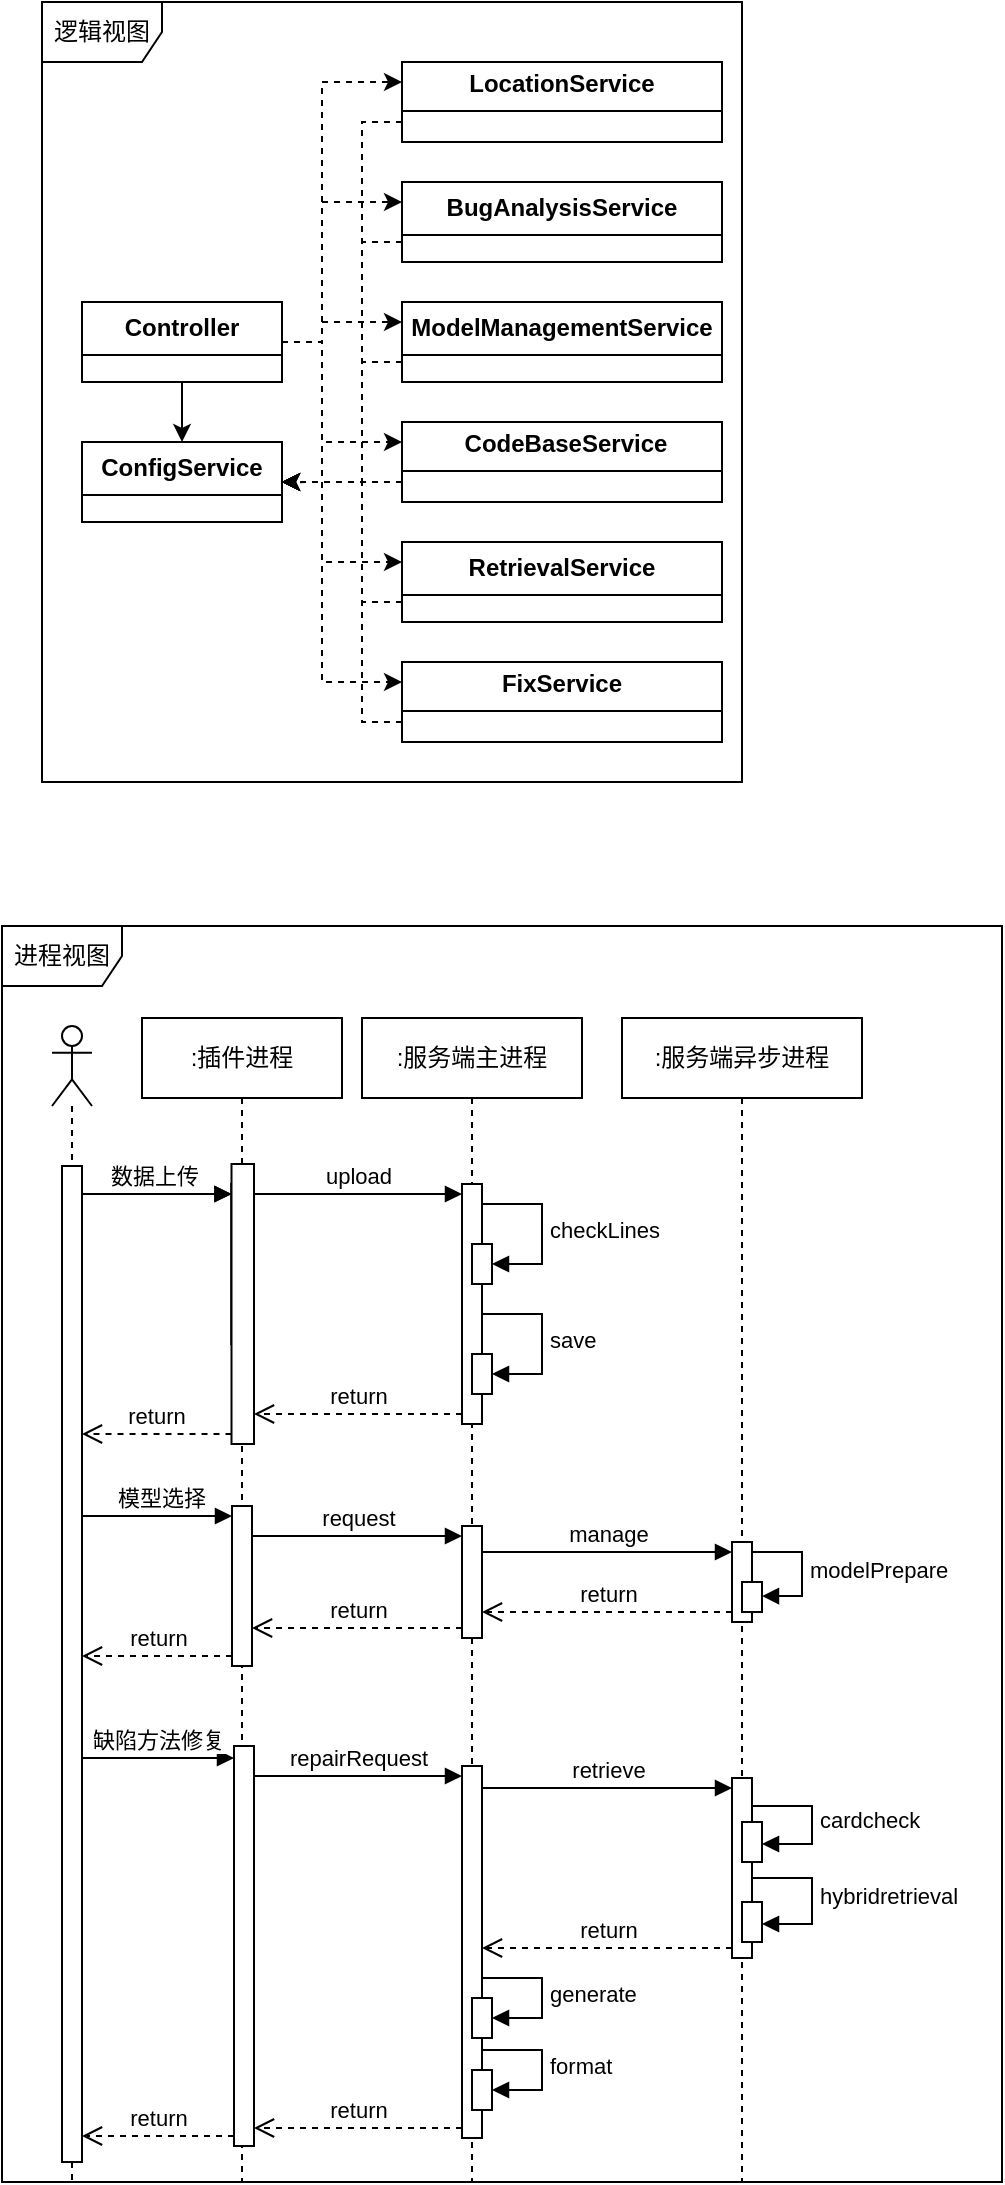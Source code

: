 <mxfile version="26.2.12">
  <diagram name="第 1 页" id="tObvsYaJb5dgwV8iRARX">
    <mxGraphModel dx="1345" dy="836" grid="1" gridSize="10" guides="1" tooltips="1" connect="1" arrows="1" fold="1" page="1" pageScale="1" pageWidth="827" pageHeight="1169" math="0" shadow="0">
      <root>
        <mxCell id="0" />
        <mxCell id="1" parent="0" />
        <mxCell id="Qe0xiFX_vQxHnRVBYj-K-83" value=":服务端异步进程" style="shape=umlLifeline;perimeter=lifelinePerimeter;whiteSpace=wrap;html=1;container=1;dropTarget=0;collapsible=0;recursiveResize=0;outlineConnect=0;portConstraint=eastwest;newEdgeStyle={&quot;curved&quot;:0,&quot;rounded&quot;:0};" vertex="1" parent="1">
          <mxGeometry x="370" y="558" width="120" height="582" as="geometry" />
        </mxCell>
        <mxCell id="Qe0xiFX_vQxHnRVBYj-K-109" value="modelPrepare" style="html=1;align=left;spacingLeft=2;endArrow=block;rounded=0;edgeStyle=orthogonalEdgeStyle;curved=0;rounded=0;" edge="1" parent="Qe0xiFX_vQxHnRVBYj-K-83">
          <mxGeometry relative="1" as="geometry">
            <mxPoint x="65" y="267" as="sourcePoint" />
            <Array as="points">
              <mxPoint x="90" y="267" />
              <mxPoint x="90" y="289" />
            </Array>
            <mxPoint x="70" y="289.016" as="targetPoint" />
          </mxGeometry>
        </mxCell>
        <mxCell id="Qe0xiFX_vQxHnRVBYj-K-122" value="" style="html=1;points=[[0,0,0,0,5],[0,1,0,0,-5],[1,0,0,0,5],[1,1,0,0,-5]];perimeter=orthogonalPerimeter;outlineConnect=0;targetShapes=umlLifeline;portConstraint=eastwest;newEdgeStyle={&quot;curved&quot;:0,&quot;rounded&quot;:0};" vertex="1" parent="Qe0xiFX_vQxHnRVBYj-K-83">
          <mxGeometry x="55" y="380" width="10" height="90" as="geometry" />
        </mxCell>
        <mxCell id="Qe0xiFX_vQxHnRVBYj-K-82" value=":服务端主进程" style="shape=umlLifeline;perimeter=lifelinePerimeter;whiteSpace=wrap;html=1;container=1;dropTarget=0;collapsible=0;recursiveResize=0;outlineConnect=0;portConstraint=eastwest;newEdgeStyle={&quot;curved&quot;:0,&quot;rounded&quot;:0};" vertex="1" parent="1">
          <mxGeometry x="240" y="558" width="110" height="582" as="geometry" />
        </mxCell>
        <mxCell id="Qe0xiFX_vQxHnRVBYj-K-101" value="" style="html=1;points=[[0,0,0,0,5],[0,1,0,0,-5],[1,0,0,0,5],[1,1,0,0,-5]];perimeter=orthogonalPerimeter;outlineConnect=0;targetShapes=umlLifeline;portConstraint=eastwest;newEdgeStyle={&quot;curved&quot;:0,&quot;rounded&quot;:0};" vertex="1" parent="Qe0xiFX_vQxHnRVBYj-K-82">
          <mxGeometry x="50" y="254" width="10" height="56" as="geometry" />
        </mxCell>
        <mxCell id="Qe0xiFX_vQxHnRVBYj-K-119" value="" style="html=1;points=[[0,0,0,0,5],[0,1,0,0,-5],[1,0,0,0,5],[1,1,0,0,-5]];perimeter=orthogonalPerimeter;outlineConnect=0;targetShapes=umlLifeline;portConstraint=eastwest;newEdgeStyle={&quot;curved&quot;:0,&quot;rounded&quot;:0};" vertex="1" parent="Qe0xiFX_vQxHnRVBYj-K-82">
          <mxGeometry x="50" y="374" width="10" height="186" as="geometry" />
        </mxCell>
        <mxCell id="Qe0xiFX_vQxHnRVBYj-K-87" value="" style="group" vertex="1" connectable="0" parent="1">
          <mxGeometry x="230" y="641" width="90" height="120" as="geometry" />
        </mxCell>
        <mxCell id="Qe0xiFX_vQxHnRVBYj-K-84" value="" style="html=1;points=[[0,0,0,0,5],[0,1,0,0,-5],[1,0,0,0,5],[1,1,0,0,-5]];perimeter=orthogonalPerimeter;outlineConnect=0;targetShapes=umlLifeline;portConstraint=eastwest;newEdgeStyle={&quot;curved&quot;:0,&quot;rounded&quot;:0};" vertex="1" parent="Qe0xiFX_vQxHnRVBYj-K-87">
          <mxGeometry x="60" width="10" height="120" as="geometry" />
        </mxCell>
        <mxCell id="Qe0xiFX_vQxHnRVBYj-K-60" value="" style="group" vertex="1" connectable="0" parent="1">
          <mxGeometry x="80" y="50" width="350" height="390" as="geometry" />
        </mxCell>
        <mxCell id="Qe0xiFX_vQxHnRVBYj-K-1" value="逻辑视图" style="shape=umlFrame;whiteSpace=wrap;html=1;pointerEvents=0;" vertex="1" parent="Qe0xiFX_vQxHnRVBYj-K-60">
          <mxGeometry width="350" height="390" as="geometry" />
        </mxCell>
        <mxCell id="Qe0xiFX_vQxHnRVBYj-K-44" style="edgeStyle=orthogonalEdgeStyle;rounded=0;orthogonalLoop=1;jettySize=auto;html=1;exitX=0.5;exitY=1;exitDx=0;exitDy=0;entryX=0.5;entryY=0;entryDx=0;entryDy=0;" edge="1" parent="Qe0xiFX_vQxHnRVBYj-K-60" source="Qe0xiFX_vQxHnRVBYj-K-3" target="Qe0xiFX_vQxHnRVBYj-K-15">
          <mxGeometry relative="1" as="geometry" />
        </mxCell>
        <mxCell id="Qe0xiFX_vQxHnRVBYj-K-45" style="edgeStyle=orthogonalEdgeStyle;rounded=0;orthogonalLoop=1;jettySize=auto;html=1;exitX=1;exitY=0.5;exitDx=0;exitDy=0;entryX=0;entryY=0.25;entryDx=0;entryDy=0;dashed=1;" edge="1" parent="Qe0xiFX_vQxHnRVBYj-K-60" source="Qe0xiFX_vQxHnRVBYj-K-3" target="Qe0xiFX_vQxHnRVBYj-K-37">
          <mxGeometry relative="1" as="geometry">
            <Array as="points">
              <mxPoint x="140" y="170" />
              <mxPoint x="140" y="40" />
            </Array>
          </mxGeometry>
        </mxCell>
        <mxCell id="Qe0xiFX_vQxHnRVBYj-K-46" style="edgeStyle=orthogonalEdgeStyle;rounded=0;orthogonalLoop=1;jettySize=auto;html=1;exitX=1;exitY=0.5;exitDx=0;exitDy=0;entryX=0;entryY=0.25;entryDx=0;entryDy=0;dashed=1;" edge="1" parent="Qe0xiFX_vQxHnRVBYj-K-60" source="Qe0xiFX_vQxHnRVBYj-K-3" target="Qe0xiFX_vQxHnRVBYj-K-12">
          <mxGeometry relative="1" as="geometry">
            <Array as="points">
              <mxPoint x="140" y="170" />
              <mxPoint x="140" y="100" />
            </Array>
          </mxGeometry>
        </mxCell>
        <mxCell id="Qe0xiFX_vQxHnRVBYj-K-47" style="edgeStyle=orthogonalEdgeStyle;rounded=0;orthogonalLoop=1;jettySize=auto;html=1;exitX=1;exitY=0.5;exitDx=0;exitDy=0;entryX=0;entryY=0.25;entryDx=0;entryDy=0;dashed=1;" edge="1" parent="Qe0xiFX_vQxHnRVBYj-K-60" source="Qe0xiFX_vQxHnRVBYj-K-3" target="Qe0xiFX_vQxHnRVBYj-K-14">
          <mxGeometry relative="1" as="geometry">
            <Array as="points">
              <mxPoint x="140" y="170" />
              <mxPoint x="140" y="160" />
            </Array>
          </mxGeometry>
        </mxCell>
        <mxCell id="Qe0xiFX_vQxHnRVBYj-K-48" style="edgeStyle=orthogonalEdgeStyle;rounded=0;orthogonalLoop=1;jettySize=auto;html=1;exitX=1;exitY=0.5;exitDx=0;exitDy=0;entryX=0;entryY=0.25;entryDx=0;entryDy=0;dashed=1;" edge="1" parent="Qe0xiFX_vQxHnRVBYj-K-60" source="Qe0xiFX_vQxHnRVBYj-K-3" target="Qe0xiFX_vQxHnRVBYj-K-28">
          <mxGeometry relative="1" as="geometry">
            <Array as="points">
              <mxPoint x="140" y="170" />
              <mxPoint x="140" y="220" />
            </Array>
          </mxGeometry>
        </mxCell>
        <mxCell id="Qe0xiFX_vQxHnRVBYj-K-49" style="edgeStyle=orthogonalEdgeStyle;rounded=0;orthogonalLoop=1;jettySize=auto;html=1;exitX=1;exitY=0.5;exitDx=0;exitDy=0;entryX=0;entryY=0.25;entryDx=0;entryDy=0;dashed=1;" edge="1" parent="Qe0xiFX_vQxHnRVBYj-K-60" source="Qe0xiFX_vQxHnRVBYj-K-3" target="Qe0xiFX_vQxHnRVBYj-K-21">
          <mxGeometry relative="1" as="geometry">
            <Array as="points">
              <mxPoint x="140" y="170" />
              <mxPoint x="140" y="280" />
            </Array>
          </mxGeometry>
        </mxCell>
        <mxCell id="Qe0xiFX_vQxHnRVBYj-K-50" style="edgeStyle=orthogonalEdgeStyle;rounded=0;orthogonalLoop=1;jettySize=auto;html=1;exitX=1;exitY=0.5;exitDx=0;exitDy=0;entryX=0;entryY=0.25;entryDx=0;entryDy=0;dashed=1;" edge="1" parent="Qe0xiFX_vQxHnRVBYj-K-60" source="Qe0xiFX_vQxHnRVBYj-K-3" target="Qe0xiFX_vQxHnRVBYj-K-36">
          <mxGeometry relative="1" as="geometry">
            <Array as="points">
              <mxPoint x="140" y="170" />
              <mxPoint x="140" y="340" />
            </Array>
          </mxGeometry>
        </mxCell>
        <mxCell id="Qe0xiFX_vQxHnRVBYj-K-3" value="&lt;p style=&quot;margin:0px;margin-top:4px;text-align:center;&quot;&gt;&lt;/p&gt;&lt;div style=&quot;height:2px;&quot;&gt;&lt;/div&gt;&lt;div style=&quot;text-align: center;&quot;&gt;&lt;span style=&quot;background-color: transparent;&quot;&gt;&lt;b&gt;Controller&lt;/b&gt;&lt;/span&gt;&lt;/div&gt;&lt;hr size=&quot;1&quot; style=&quot;border-style:solid;&quot;&gt;&lt;div style=&quot;height:2px;&quot;&gt;&lt;/div&gt;" style="verticalAlign=top;align=left;overflow=fill;html=1;whiteSpace=wrap;" vertex="1" parent="Qe0xiFX_vQxHnRVBYj-K-60">
          <mxGeometry x="20" y="150" width="100" height="40" as="geometry" />
        </mxCell>
        <mxCell id="Qe0xiFX_vQxHnRVBYj-K-4" style="edgeStyle=orthogonalEdgeStyle;rounded=0;orthogonalLoop=1;jettySize=auto;html=1;exitX=0.5;exitY=1;exitDx=0;exitDy=0;" edge="1" parent="Qe0xiFX_vQxHnRVBYj-K-60" source="Qe0xiFX_vQxHnRVBYj-K-3" target="Qe0xiFX_vQxHnRVBYj-K-3">
          <mxGeometry relative="1" as="geometry" />
        </mxCell>
        <mxCell id="Qe0xiFX_vQxHnRVBYj-K-54" style="edgeStyle=orthogonalEdgeStyle;rounded=0;orthogonalLoop=1;jettySize=auto;html=1;exitX=0;exitY=0.75;exitDx=0;exitDy=0;entryX=1;entryY=0.5;entryDx=0;entryDy=0;dashed=1;" edge="1" parent="Qe0xiFX_vQxHnRVBYj-K-60" source="Qe0xiFX_vQxHnRVBYj-K-12" target="Qe0xiFX_vQxHnRVBYj-K-15">
          <mxGeometry relative="1" as="geometry">
            <Array as="points">
              <mxPoint x="160" y="120" />
              <mxPoint x="160" y="240" />
            </Array>
          </mxGeometry>
        </mxCell>
        <mxCell id="Qe0xiFX_vQxHnRVBYj-K-12" value="&lt;p style=&quot;margin:0px;margin-top:4px;text-align:center;&quot;&gt;&lt;/p&gt;&lt;div style=&quot;height:2px;&quot;&gt;&lt;/div&gt;&lt;div style=&quot;text-align: center;&quot;&gt;&lt;span style=&quot;background-color: transparent;&quot;&gt;&lt;b&gt;BugAnalysisService&lt;/b&gt;&lt;/span&gt;&lt;/div&gt;&lt;hr size=&quot;1&quot; style=&quot;border-style:solid;&quot;&gt;&lt;div style=&quot;height:2px;&quot;&gt;&lt;/div&gt;" style="verticalAlign=top;align=left;overflow=fill;html=1;whiteSpace=wrap;" vertex="1" parent="Qe0xiFX_vQxHnRVBYj-K-60">
          <mxGeometry x="180" y="90" width="160" height="40" as="geometry" />
        </mxCell>
        <mxCell id="Qe0xiFX_vQxHnRVBYj-K-56" style="edgeStyle=orthogonalEdgeStyle;rounded=0;orthogonalLoop=1;jettySize=auto;html=1;exitX=0;exitY=0.75;exitDx=0;exitDy=0;entryX=1;entryY=0.5;entryDx=0;entryDy=0;dashed=1;" edge="1" parent="Qe0xiFX_vQxHnRVBYj-K-60" source="Qe0xiFX_vQxHnRVBYj-K-14" target="Qe0xiFX_vQxHnRVBYj-K-15">
          <mxGeometry relative="1" as="geometry">
            <Array as="points">
              <mxPoint x="160" y="180" />
              <mxPoint x="160" y="240" />
            </Array>
          </mxGeometry>
        </mxCell>
        <mxCell id="Qe0xiFX_vQxHnRVBYj-K-14" value="&lt;p style=&quot;margin:0px;margin-top:4px;text-align:center;&quot;&gt;&lt;/p&gt;&lt;div style=&quot;height:2px;&quot;&gt;&lt;/div&gt;&lt;div style=&quot;text-align: center;&quot;&gt;&lt;span style=&quot;background-color: transparent;&quot;&gt;&lt;b&gt;ModelManagementService&lt;/b&gt;&lt;/span&gt;&lt;/div&gt;&lt;hr size=&quot;1&quot; style=&quot;border-style:solid;&quot;&gt;&lt;div style=&quot;height:2px;&quot;&gt;&lt;/div&gt;" style="verticalAlign=top;align=left;overflow=fill;html=1;whiteSpace=wrap;" vertex="1" parent="Qe0xiFX_vQxHnRVBYj-K-60">
          <mxGeometry x="180" y="150" width="160" height="40" as="geometry" />
        </mxCell>
        <mxCell id="Qe0xiFX_vQxHnRVBYj-K-15" value="&lt;p style=&quot;margin:0px;margin-top:4px;text-align:center;&quot;&gt;&lt;/p&gt;&lt;div style=&quot;height:2px;&quot;&gt;&lt;/div&gt;&lt;div style=&quot;text-align: center;&quot;&gt;&lt;span style=&quot;background-color: transparent;&quot;&gt;&lt;b&gt;ConfigService&lt;/b&gt;&lt;/span&gt;&lt;/div&gt;&lt;hr size=&quot;1&quot; style=&quot;border-style:solid;&quot;&gt;&lt;div style=&quot;height:2px;&quot;&gt;&lt;/div&gt;" style="verticalAlign=top;align=left;overflow=fill;html=1;whiteSpace=wrap;" vertex="1" parent="Qe0xiFX_vQxHnRVBYj-K-60">
          <mxGeometry x="20" y="220" width="100" height="40" as="geometry" />
        </mxCell>
        <mxCell id="Qe0xiFX_vQxHnRVBYj-K-57" style="edgeStyle=orthogonalEdgeStyle;rounded=0;orthogonalLoop=1;jettySize=auto;html=1;exitX=0;exitY=0.75;exitDx=0;exitDy=0;entryX=1;entryY=0.5;entryDx=0;entryDy=0;dashed=1;" edge="1" parent="Qe0xiFX_vQxHnRVBYj-K-60" source="Qe0xiFX_vQxHnRVBYj-K-21" target="Qe0xiFX_vQxHnRVBYj-K-15">
          <mxGeometry relative="1" as="geometry">
            <Array as="points">
              <mxPoint x="160" y="300" />
              <mxPoint x="160" y="240" />
            </Array>
          </mxGeometry>
        </mxCell>
        <mxCell id="Qe0xiFX_vQxHnRVBYj-K-21" value="&lt;p style=&quot;margin: 4px 0px 0px;&quot;&gt;&lt;/p&gt;&lt;div style=&quot;height:2px;&quot;&gt;&lt;/div&gt;&lt;b style=&quot;&quot;&gt;RetrievalService&lt;/b&gt;&lt;hr style=&quot;border-style:solid;&quot; size=&quot;1&quot;&gt;&lt;div style=&quot;height:2px;&quot;&gt;&lt;/div&gt;" style="verticalAlign=top;align=center;overflow=fill;html=1;whiteSpace=wrap;noLabel=0;allowArrows=1;" vertex="1" parent="Qe0xiFX_vQxHnRVBYj-K-60">
          <mxGeometry x="180" y="270" width="160" height="40" as="geometry" />
        </mxCell>
        <mxCell id="Qe0xiFX_vQxHnRVBYj-K-58" style="edgeStyle=orthogonalEdgeStyle;rounded=0;orthogonalLoop=1;jettySize=auto;html=1;exitX=0;exitY=0.75;exitDx=0;exitDy=0;dashed=1;" edge="1" parent="Qe0xiFX_vQxHnRVBYj-K-60" source="Qe0xiFX_vQxHnRVBYj-K-28">
          <mxGeometry relative="1" as="geometry">
            <mxPoint x="120.0" y="240.097" as="targetPoint" />
          </mxGeometry>
        </mxCell>
        <mxCell id="Qe0xiFX_vQxHnRVBYj-K-28" value="&lt;p style=&quot;margin: 4px 0px 0px;&quot;&gt;&lt;/p&gt;&lt;p style=&quot;margin:0px;margin-left:4px;&quot;&gt;&lt;b style=&quot;background-color: transparent; color: light-dark(rgb(0, 0, 0), rgb(255, 255, 255));&quot;&gt;CodeBaseService&lt;/b&gt;&lt;/p&gt;&lt;hr style=&quot;border-style:solid;&quot; size=&quot;1&quot;&gt;&lt;p style=&quot;margin:0px;margin-left:4px;&quot;&gt;&lt;br&gt;&lt;/p&gt;" style="verticalAlign=top;align=center;overflow=fill;html=1;whiteSpace=wrap;" vertex="1" parent="Qe0xiFX_vQxHnRVBYj-K-60">
          <mxGeometry x="180" y="210" width="160" height="40" as="geometry" />
        </mxCell>
        <mxCell id="Qe0xiFX_vQxHnRVBYj-K-59" style="edgeStyle=orthogonalEdgeStyle;rounded=0;orthogonalLoop=1;jettySize=auto;html=1;exitX=0;exitY=0.75;exitDx=0;exitDy=0;entryX=1;entryY=0.5;entryDx=0;entryDy=0;dashed=1;" edge="1" parent="Qe0xiFX_vQxHnRVBYj-K-60" source="Qe0xiFX_vQxHnRVBYj-K-36" target="Qe0xiFX_vQxHnRVBYj-K-15">
          <mxGeometry relative="1" as="geometry">
            <Array as="points">
              <mxPoint x="160" y="360" />
              <mxPoint x="160" y="240" />
            </Array>
          </mxGeometry>
        </mxCell>
        <mxCell id="Qe0xiFX_vQxHnRVBYj-K-36" value="&lt;p style=&quot;margin: 4px 0px 0px;&quot;&gt;&lt;b&gt;FixService&lt;/b&gt;&lt;/p&gt;&lt;hr style=&quot;border-style:solid;&quot; size=&quot;1&quot;&gt;&lt;div style=&quot;height:2px;&quot;&gt;&lt;/div&gt;" style="verticalAlign=middle;align=center;overflow=fill;html=1;whiteSpace=wrap;noLabel=0;expand=1;rotatable=1;resizable=1;deletable=1;treeFolding=0;treeMoving=0;enumerate=0;comic=0;resizeWidth=0;fixedWidth=0;autosize=0;movableLabel=0;metaEdit=0;collapsible=0;dropTarget=0;container=0;fixDash=0;snapToPoint=0;allowArrows=1;portConstraintRotation=0;" vertex="1" parent="Qe0xiFX_vQxHnRVBYj-K-60">
          <mxGeometry x="180" y="330" width="160" height="40" as="geometry" />
        </mxCell>
        <mxCell id="Qe0xiFX_vQxHnRVBYj-K-53" style="edgeStyle=orthogonalEdgeStyle;rounded=0;orthogonalLoop=1;jettySize=auto;html=1;exitX=0;exitY=0.75;exitDx=0;exitDy=0;entryX=1;entryY=0.5;entryDx=0;entryDy=0;dashed=1;" edge="1" parent="Qe0xiFX_vQxHnRVBYj-K-60" source="Qe0xiFX_vQxHnRVBYj-K-37" target="Qe0xiFX_vQxHnRVBYj-K-15">
          <mxGeometry relative="1" as="geometry">
            <Array as="points">
              <mxPoint x="160" y="60" />
              <mxPoint x="160" y="240" />
            </Array>
          </mxGeometry>
        </mxCell>
        <mxCell id="Qe0xiFX_vQxHnRVBYj-K-37" value="&lt;p style=&quot;margin:0px;margin-top:4px;text-align:center;&quot;&gt;&lt;b&gt;LocationService&lt;/b&gt;&lt;/p&gt;&lt;hr size=&quot;1&quot; style=&quot;border-style:solid;&quot;&gt;&lt;div style=&quot;height:2px;&quot;&gt;&lt;/div&gt;" style="verticalAlign=top;align=left;overflow=fill;html=1;whiteSpace=wrap;" vertex="1" parent="Qe0xiFX_vQxHnRVBYj-K-60">
          <mxGeometry x="180" y="30" width="160" height="40" as="geometry" />
        </mxCell>
        <mxCell id="Qe0xiFX_vQxHnRVBYj-K-43" style="edgeStyle=orthogonalEdgeStyle;rounded=0;orthogonalLoop=1;jettySize=auto;html=1;exitX=0.5;exitY=1;exitDx=0;exitDy=0;" edge="1" parent="Qe0xiFX_vQxHnRVBYj-K-60" source="Qe0xiFX_vQxHnRVBYj-K-12" target="Qe0xiFX_vQxHnRVBYj-K-12">
          <mxGeometry relative="1" as="geometry" />
        </mxCell>
        <mxCell id="Qe0xiFX_vQxHnRVBYj-K-61" value="进程视图" style="shape=umlFrame;whiteSpace=wrap;html=1;pointerEvents=0;" vertex="1" parent="1">
          <mxGeometry x="60" y="512" width="500" height="628" as="geometry" />
        </mxCell>
        <mxCell id="Qe0xiFX_vQxHnRVBYj-K-80" value=":插件进程" style="shape=umlLifeline;perimeter=lifelinePerimeter;whiteSpace=wrap;html=1;container=1;dropTarget=0;collapsible=0;recursiveResize=0;outlineConnect=0;portConstraint=eastwest;newEdgeStyle={&quot;curved&quot;:0,&quot;rounded&quot;:0};" vertex="1" parent="1">
          <mxGeometry x="130" y="558" width="100" height="582" as="geometry" />
        </mxCell>
        <mxCell id="Qe0xiFX_vQxHnRVBYj-K-97" value="" style="html=1;points=[[0,0,0,0,5],[0,1,0,0,-5],[1,0,0,0,5],[1,1,0,0,-5]];perimeter=orthogonalPerimeter;outlineConnect=0;targetShapes=umlLifeline;portConstraint=eastwest;newEdgeStyle={&quot;curved&quot;:0,&quot;rounded&quot;:0};" vertex="1" parent="Qe0xiFX_vQxHnRVBYj-K-80">
          <mxGeometry x="45" y="244" width="10" height="80" as="geometry" />
        </mxCell>
        <mxCell id="Qe0xiFX_vQxHnRVBYj-K-116" value="" style="html=1;points=[[0,0,0,0,5],[0,1,0,0,-5],[1,0,0,0,5],[1,1,0,0,-5]];perimeter=orthogonalPerimeter;outlineConnect=0;targetShapes=umlLifeline;portConstraint=eastwest;newEdgeStyle={&quot;curved&quot;:0,&quot;rounded&quot;:0};" vertex="1" parent="Qe0xiFX_vQxHnRVBYj-K-80">
          <mxGeometry x="46" y="364" width="10" height="200" as="geometry" />
        </mxCell>
        <mxCell id="Qe0xiFX_vQxHnRVBYj-K-75" value="" style="group" vertex="1" connectable="0" parent="1">
          <mxGeometry x="96" y="641" width="90" height="140" as="geometry" />
        </mxCell>
        <mxCell id="Qe0xiFX_vQxHnRVBYj-K-63" value="" style="html=1;points=[[0,0,0,0,5],[0,1,0,0,-5],[1,0,0,0,5],[1,1,0,0,-5]];perimeter=orthogonalPerimeter;outlineConnect=0;targetShapes=umlLifeline;portConstraint=eastwest;newEdgeStyle={&quot;curved&quot;:0,&quot;rounded&quot;:0};" vertex="1" parent="Qe0xiFX_vQxHnRVBYj-K-75">
          <mxGeometry x="78.75" width="11.25" height="80" as="geometry" />
        </mxCell>
        <mxCell id="Qe0xiFX_vQxHnRVBYj-K-64" value="数据上传" style="html=1;verticalAlign=bottom;endArrow=block;curved=0;rounded=0;entryX=0;entryY=0;entryDx=0;entryDy=5;" edge="1" target="Qe0xiFX_vQxHnRVBYj-K-63" parent="Qe0xiFX_vQxHnRVBYj-K-75">
          <mxGeometry relative="1" as="geometry">
            <mxPoint y="5" as="sourcePoint" />
          </mxGeometry>
        </mxCell>
        <mxCell id="Qe0xiFX_vQxHnRVBYj-K-66" value="" style="html=1;points=[[0,0,0,0,5],[0,1,0,0,-5],[1,0,0,0,5],[1,1,0,0,-5]];perimeter=orthogonalPerimeter;outlineConnect=0;targetShapes=umlLifeline;portConstraint=eastwest;newEdgeStyle={&quot;curved&quot;:0,&quot;rounded&quot;:0};" vertex="1" parent="Qe0xiFX_vQxHnRVBYj-K-75">
          <mxGeometry x="78.75" width="11.25" height="80" as="geometry" />
        </mxCell>
        <mxCell id="Qe0xiFX_vQxHnRVBYj-K-67" value="" style="html=1;verticalAlign=bottom;endArrow=block;curved=0;rounded=0;entryX=0;entryY=0;entryDx=0;entryDy=5;" edge="1" target="Qe0xiFX_vQxHnRVBYj-K-66" parent="Qe0xiFX_vQxHnRVBYj-K-75">
          <mxGeometry relative="1" as="geometry">
            <mxPoint y="5" as="sourcePoint" />
          </mxGeometry>
        </mxCell>
        <mxCell id="Qe0xiFX_vQxHnRVBYj-K-69" value="" style="html=1;points=[[0,0,0,0,5],[0,1,0,0,-5],[1,0,0,0,5],[1,1,0,0,-5]];perimeter=orthogonalPerimeter;outlineConnect=0;targetShapes=umlLifeline;portConstraint=eastwest;newEdgeStyle={&quot;curved&quot;:0,&quot;rounded&quot;:0};" vertex="1" parent="Qe0xiFX_vQxHnRVBYj-K-75">
          <mxGeometry x="78.75" y="-10" width="11.25" height="140" as="geometry" />
        </mxCell>
        <mxCell id="Qe0xiFX_vQxHnRVBYj-K-81" value="" style="shape=umlLifeline;perimeter=lifelinePerimeter;whiteSpace=wrap;html=1;container=1;dropTarget=0;collapsible=0;recursiveResize=0;outlineConnect=0;portConstraint=eastwest;newEdgeStyle={&quot;curved&quot;:0,&quot;rounded&quot;:0};participant=umlActor;" vertex="1" parent="1">
          <mxGeometry x="85" y="562" width="20" height="578" as="geometry" />
        </mxCell>
        <mxCell id="Qe0xiFX_vQxHnRVBYj-K-76" value="" style="html=1;points=[[0,0,0,0,5],[0,1,0,0,-5],[1,0,0,0,5],[1,1,0,0,-5]];perimeter=orthogonalPerimeter;outlineConnect=0;targetShapes=umlLifeline;portConstraint=eastwest;newEdgeStyle={&quot;curved&quot;:0,&quot;rounded&quot;:0};" vertex="1" parent="1">
          <mxGeometry x="90" y="632" width="10" height="498" as="geometry" />
        </mxCell>
        <mxCell id="Qe0xiFX_vQxHnRVBYj-K-68" value="return" style="html=1;verticalAlign=bottom;endArrow=open;dashed=1;endSize=8;curved=0;rounded=0;exitX=0;exitY=1;exitDx=0;exitDy=-5;exitPerimeter=0;" edge="1" source="Qe0xiFX_vQxHnRVBYj-K-69" parent="1">
          <mxGeometry relative="1" as="geometry">
            <mxPoint x="100" y="766" as="targetPoint" />
          </mxGeometry>
        </mxCell>
        <mxCell id="Qe0xiFX_vQxHnRVBYj-K-92" value="" style="group" vertex="1" connectable="0" parent="1">
          <mxGeometry x="325" y="671" width="35" height="60" as="geometry" />
        </mxCell>
        <mxCell id="Qe0xiFX_vQxHnRVBYj-K-88" value="" style="html=1;points=[[0,0,0,0,5],[0,1,0,0,-5],[1,0,0,0,5],[1,1,0,0,-5]];perimeter=orthogonalPerimeter;outlineConnect=0;targetShapes=umlLifeline;portConstraint=eastwest;newEdgeStyle={&quot;curved&quot;:0,&quot;rounded&quot;:0};" vertex="1" parent="Qe0xiFX_vQxHnRVBYj-K-92">
          <mxGeometry x="-30" width="10" height="20" as="geometry" />
        </mxCell>
        <mxCell id="Qe0xiFX_vQxHnRVBYj-K-89" value="checkLines" style="html=1;align=left;spacingLeft=2;endArrow=block;rounded=0;edgeStyle=orthogonalEdgeStyle;curved=0;rounded=0;" edge="1" target="Qe0xiFX_vQxHnRVBYj-K-88" parent="Qe0xiFX_vQxHnRVBYj-K-92">
          <mxGeometry relative="1" as="geometry">
            <mxPoint x="-25" y="-20" as="sourcePoint" />
            <Array as="points">
              <mxPoint x="5" y="10" />
            </Array>
          </mxGeometry>
        </mxCell>
        <mxCell id="Qe0xiFX_vQxHnRVBYj-K-86" value="return" style="html=1;verticalAlign=bottom;endArrow=open;dashed=1;endSize=8;curved=0;rounded=0;exitX=0;exitY=1;exitDx=0;exitDy=-5;" edge="1" source="Qe0xiFX_vQxHnRVBYj-K-84" parent="1" target="Qe0xiFX_vQxHnRVBYj-K-69">
          <mxGeometry relative="1" as="geometry">
            <mxPoint x="230" y="716" as="targetPoint" />
          </mxGeometry>
        </mxCell>
        <mxCell id="Qe0xiFX_vQxHnRVBYj-K-85" value="upload" style="html=1;verticalAlign=bottom;endArrow=block;curved=0;rounded=0;entryX=0;entryY=0;entryDx=0;entryDy=5;" edge="1" target="Qe0xiFX_vQxHnRVBYj-K-84" parent="1" source="Qe0xiFX_vQxHnRVBYj-K-69">
          <mxGeometry relative="1" as="geometry">
            <mxPoint x="230" y="646" as="sourcePoint" />
          </mxGeometry>
        </mxCell>
        <mxCell id="Qe0xiFX_vQxHnRVBYj-K-95" value="" style="html=1;points=[[0,0,0,0,5],[0,1,0,0,-5],[1,0,0,0,5],[1,1,0,0,-5]];perimeter=orthogonalPerimeter;outlineConnect=0;targetShapes=umlLifeline;portConstraint=eastwest;newEdgeStyle={&quot;curved&quot;:0,&quot;rounded&quot;:0};" vertex="1" parent="1">
          <mxGeometry x="295" y="726" width="10" height="20" as="geometry" />
        </mxCell>
        <mxCell id="Qe0xiFX_vQxHnRVBYj-K-96" value="save" style="html=1;align=left;spacingLeft=2;endArrow=block;rounded=0;edgeStyle=orthogonalEdgeStyle;curved=0;rounded=0;" edge="1" parent="1" target="Qe0xiFX_vQxHnRVBYj-K-95">
          <mxGeometry relative="1" as="geometry">
            <mxPoint x="300" y="706" as="sourcePoint" />
            <Array as="points">
              <mxPoint x="330" y="736" />
            </Array>
          </mxGeometry>
        </mxCell>
        <mxCell id="Qe0xiFX_vQxHnRVBYj-K-100" value="" style="group" vertex="1" connectable="0" parent="1">
          <mxGeometry x="100" y="802" width="80" height="80" as="geometry" />
        </mxCell>
        <mxCell id="Qe0xiFX_vQxHnRVBYj-K-98" value="&amp;nbsp;模型选择" style="html=1;verticalAlign=bottom;endArrow=block;curved=0;rounded=0;entryX=0;entryY=0;entryDx=0;entryDy=5;" edge="1" target="Qe0xiFX_vQxHnRVBYj-K-97" parent="Qe0xiFX_vQxHnRVBYj-K-100">
          <mxGeometry relative="1" as="geometry">
            <mxPoint y="5" as="sourcePoint" />
          </mxGeometry>
        </mxCell>
        <mxCell id="Qe0xiFX_vQxHnRVBYj-K-99" value="return" style="html=1;verticalAlign=bottom;endArrow=open;dashed=1;endSize=8;curved=0;rounded=0;exitX=0;exitY=1;exitDx=0;exitDy=-5;" edge="1" source="Qe0xiFX_vQxHnRVBYj-K-97" parent="Qe0xiFX_vQxHnRVBYj-K-100">
          <mxGeometry relative="1" as="geometry">
            <mxPoint y="75" as="targetPoint" />
          </mxGeometry>
        </mxCell>
        <mxCell id="Qe0xiFX_vQxHnRVBYj-K-102" value="request" style="html=1;verticalAlign=bottom;endArrow=block;curved=0;rounded=0;entryX=0;entryY=0;entryDx=0;entryDy=5;" edge="1" target="Qe0xiFX_vQxHnRVBYj-K-101" parent="1" source="Qe0xiFX_vQxHnRVBYj-K-97">
          <mxGeometry relative="1" as="geometry">
            <mxPoint x="220" y="807" as="sourcePoint" />
          </mxGeometry>
        </mxCell>
        <mxCell id="Qe0xiFX_vQxHnRVBYj-K-103" value="return" style="html=1;verticalAlign=bottom;endArrow=open;dashed=1;endSize=8;curved=0;rounded=0;exitX=0;exitY=1;exitDx=0;exitDy=-5;" edge="1" source="Qe0xiFX_vQxHnRVBYj-K-101" parent="1" target="Qe0xiFX_vQxHnRVBYj-K-97">
          <mxGeometry relative="1" as="geometry">
            <mxPoint x="220" y="877" as="targetPoint" />
          </mxGeometry>
        </mxCell>
        <mxCell id="Qe0xiFX_vQxHnRVBYj-K-105" value="manage" style="html=1;verticalAlign=bottom;endArrow=block;curved=0;rounded=0;entryX=0;entryY=0;entryDx=0;entryDy=5;" edge="1" target="Qe0xiFX_vQxHnRVBYj-K-104" parent="1" source="Qe0xiFX_vQxHnRVBYj-K-101">
          <mxGeometry relative="1" as="geometry">
            <mxPoint x="355" y="807" as="sourcePoint" />
          </mxGeometry>
        </mxCell>
        <mxCell id="Qe0xiFX_vQxHnRVBYj-K-106" value="return" style="html=1;verticalAlign=bottom;endArrow=open;dashed=1;endSize=8;curved=0;rounded=0;exitX=0;exitY=1;exitDx=0;exitDy=-5;" edge="1" source="Qe0xiFX_vQxHnRVBYj-K-104" parent="1" target="Qe0xiFX_vQxHnRVBYj-K-101">
          <mxGeometry relative="1" as="geometry">
            <mxPoint x="355" y="877" as="targetPoint" />
          </mxGeometry>
        </mxCell>
        <mxCell id="Qe0xiFX_vQxHnRVBYj-K-104" value="" style="html=1;points=[[0,0,0,0,5],[0,1,0,0,-5],[1,0,0,0,5],[1,1,0,0,-5]];perimeter=orthogonalPerimeter;outlineConnect=0;targetShapes=umlLifeline;portConstraint=eastwest;newEdgeStyle={&quot;curved&quot;:0,&quot;rounded&quot;:0};" vertex="1" parent="1">
          <mxGeometry x="425" y="820" width="10" height="40" as="geometry" />
        </mxCell>
        <mxCell id="Qe0xiFX_vQxHnRVBYj-K-112" value="" style="html=1;points=[[0,0,0,0,5],[0,1,0,0,-5],[1,0,0,0,5],[1,1,0,0,-5]];perimeter=orthogonalPerimeter;outlineConnect=0;targetShapes=umlLifeline;portConstraint=eastwest;newEdgeStyle={&quot;curved&quot;:0,&quot;rounded&quot;:0};" vertex="1" parent="1">
          <mxGeometry x="430" y="840" width="10" height="15" as="geometry" />
        </mxCell>
        <mxCell id="Qe0xiFX_vQxHnRVBYj-K-117" value="缺陷方法修复" style="html=1;verticalAlign=bottom;endArrow=block;curved=0;rounded=0;entryX=0;entryY=0;entryDx=0;entryDy=5;" edge="1" parent="1">
          <mxGeometry relative="1" as="geometry">
            <mxPoint x="100" y="928" as="sourcePoint" />
            <mxPoint x="176" y="928" as="targetPoint" />
          </mxGeometry>
        </mxCell>
        <mxCell id="Qe0xiFX_vQxHnRVBYj-K-118" value="return" style="html=1;verticalAlign=bottom;endArrow=open;dashed=1;endSize=8;curved=0;rounded=0;exitX=0;exitY=1;exitDx=0;exitDy=-5;" edge="1" source="Qe0xiFX_vQxHnRVBYj-K-116" parent="1" target="Qe0xiFX_vQxHnRVBYj-K-76">
          <mxGeometry relative="1" as="geometry">
            <mxPoint x="106" y="997" as="targetPoint" />
          </mxGeometry>
        </mxCell>
        <mxCell id="Qe0xiFX_vQxHnRVBYj-K-121" value="return" style="html=1;verticalAlign=bottom;endArrow=open;dashed=1;endSize=8;curved=0;rounded=0;exitX=0;exitY=1;exitDx=0;exitDy=-5;" edge="1" source="Qe0xiFX_vQxHnRVBYj-K-119" parent="1" target="Qe0xiFX_vQxHnRVBYj-K-116">
          <mxGeometry relative="1" as="geometry">
            <mxPoint x="220" y="1007" as="targetPoint" />
          </mxGeometry>
        </mxCell>
        <mxCell id="Qe0xiFX_vQxHnRVBYj-K-120" value="repairRequest" style="html=1;verticalAlign=bottom;endArrow=block;curved=0;rounded=0;entryX=0;entryY=0;entryDx=0;entryDy=5;" edge="1" target="Qe0xiFX_vQxHnRVBYj-K-119" parent="1" source="Qe0xiFX_vQxHnRVBYj-K-116">
          <mxGeometry relative="1" as="geometry">
            <mxPoint x="220" y="937" as="sourcePoint" />
          </mxGeometry>
        </mxCell>
        <mxCell id="Qe0xiFX_vQxHnRVBYj-K-123" value="retrieve" style="html=1;verticalAlign=bottom;endArrow=block;curved=0;rounded=0;entryX=0;entryY=0;entryDx=0;entryDy=5;" edge="1" target="Qe0xiFX_vQxHnRVBYj-K-122" parent="1" source="Qe0xiFX_vQxHnRVBYj-K-119">
          <mxGeometry relative="1" as="geometry">
            <mxPoint x="355" y="943" as="sourcePoint" />
          </mxGeometry>
        </mxCell>
        <mxCell id="Qe0xiFX_vQxHnRVBYj-K-124" value="return" style="html=1;verticalAlign=bottom;endArrow=open;dashed=1;endSize=8;curved=0;rounded=0;exitX=0;exitY=1;exitDx=0;exitDy=-5;" edge="1" source="Qe0xiFX_vQxHnRVBYj-K-122" parent="1" target="Qe0xiFX_vQxHnRVBYj-K-119">
          <mxGeometry relative="1" as="geometry">
            <mxPoint x="355" y="1013" as="targetPoint" />
          </mxGeometry>
        </mxCell>
        <mxCell id="Qe0xiFX_vQxHnRVBYj-K-128" value="" style="html=1;points=[[0,0,0,0,5],[0,1,0,0,-5],[1,0,0,0,5],[1,1,0,0,-5]];perimeter=orthogonalPerimeter;outlineConnect=0;targetShapes=umlLifeline;portConstraint=eastwest;newEdgeStyle={&quot;curved&quot;:0,&quot;rounded&quot;:0};" vertex="1" parent="1">
          <mxGeometry x="430" y="960" width="10" height="20" as="geometry" />
        </mxCell>
        <mxCell id="Qe0xiFX_vQxHnRVBYj-K-129" value="cardcheck" style="html=1;align=left;spacingLeft=2;endArrow=block;rounded=0;edgeStyle=orthogonalEdgeStyle;curved=0;rounded=0;" edge="1" target="Qe0xiFX_vQxHnRVBYj-K-128" parent="1" source="Qe0xiFX_vQxHnRVBYj-K-122">
          <mxGeometry relative="1" as="geometry">
            <mxPoint x="435" y="945" as="sourcePoint" />
            <Array as="points">
              <mxPoint x="465" y="952" />
              <mxPoint x="465" y="971" />
            </Array>
            <mxPoint x="440" y="971" as="targetPoint" />
          </mxGeometry>
        </mxCell>
        <mxCell id="Qe0xiFX_vQxHnRVBYj-K-132" value="" style="group" vertex="1" connectable="0" parent="1">
          <mxGeometry x="295" y="1028" width="35" height="40" as="geometry" />
        </mxCell>
        <mxCell id="Qe0xiFX_vQxHnRVBYj-K-130" value="" style="html=1;points=[[0,0,0,0,5],[0,1,0,0,-5],[1,0,0,0,5],[1,1,0,0,-5]];perimeter=orthogonalPerimeter;outlineConnect=0;targetShapes=umlLifeline;portConstraint=eastwest;newEdgeStyle={&quot;curved&quot;:0,&quot;rounded&quot;:0};" vertex="1" parent="Qe0xiFX_vQxHnRVBYj-K-132">
          <mxGeometry y="20" width="10" height="20" as="geometry" />
        </mxCell>
        <mxCell id="Qe0xiFX_vQxHnRVBYj-K-131" value="generate" style="html=1;align=left;spacingLeft=2;endArrow=block;rounded=0;edgeStyle=orthogonalEdgeStyle;curved=0;rounded=0;" edge="1" target="Qe0xiFX_vQxHnRVBYj-K-130" parent="Qe0xiFX_vQxHnRVBYj-K-132">
          <mxGeometry relative="1" as="geometry">
            <mxPoint x="5" y="10" as="sourcePoint" />
            <Array as="points">
              <mxPoint x="35" y="30" />
            </Array>
          </mxGeometry>
        </mxCell>
        <mxCell id="Qe0xiFX_vQxHnRVBYj-K-133" value="" style="group" vertex="1" connectable="0" parent="1">
          <mxGeometry x="295" y="1064" width="35" height="40" as="geometry" />
        </mxCell>
        <mxCell id="Qe0xiFX_vQxHnRVBYj-K-134" value="" style="html=1;points=[[0,0,0,0,5],[0,1,0,0,-5],[1,0,0,0,5],[1,1,0,0,-5]];perimeter=orthogonalPerimeter;outlineConnect=0;targetShapes=umlLifeline;portConstraint=eastwest;newEdgeStyle={&quot;curved&quot;:0,&quot;rounded&quot;:0};" vertex="1" parent="Qe0xiFX_vQxHnRVBYj-K-133">
          <mxGeometry y="20" width="10" height="20" as="geometry" />
        </mxCell>
        <mxCell id="Qe0xiFX_vQxHnRVBYj-K-135" value="format" style="html=1;align=left;spacingLeft=2;endArrow=block;rounded=0;edgeStyle=orthogonalEdgeStyle;curved=0;rounded=0;" edge="1" parent="Qe0xiFX_vQxHnRVBYj-K-133" target="Qe0xiFX_vQxHnRVBYj-K-134">
          <mxGeometry relative="1" as="geometry">
            <mxPoint x="5" y="10" as="sourcePoint" />
            <Array as="points">
              <mxPoint x="35" y="30" />
            </Array>
          </mxGeometry>
        </mxCell>
        <mxCell id="Qe0xiFX_vQxHnRVBYj-K-136" value="" style="group" vertex="1" connectable="0" parent="1">
          <mxGeometry x="430" y="988" width="35" height="32" as="geometry" />
        </mxCell>
        <mxCell id="Qe0xiFX_vQxHnRVBYj-K-126" value="" style="html=1;points=[[0,0,0,0,5],[0,1,0,0,-5],[1,0,0,0,5],[1,1,0,0,-5]];perimeter=orthogonalPerimeter;outlineConnect=0;targetShapes=umlLifeline;portConstraint=eastwest;newEdgeStyle={&quot;curved&quot;:0,&quot;rounded&quot;:0};" vertex="1" parent="Qe0xiFX_vQxHnRVBYj-K-136">
          <mxGeometry y="12" width="10" height="20" as="geometry" />
        </mxCell>
        <mxCell id="Qe0xiFX_vQxHnRVBYj-K-127" value="hybridretrieval" style="html=1;align=left;spacingLeft=2;endArrow=block;rounded=0;edgeStyle=orthogonalEdgeStyle;curved=0;rounded=0;" edge="1" target="Qe0xiFX_vQxHnRVBYj-K-126" parent="Qe0xiFX_vQxHnRVBYj-K-136" source="Qe0xiFX_vQxHnRVBYj-K-122">
          <mxGeometry relative="1" as="geometry">
            <mxPoint x="5" y="-7" as="sourcePoint" />
            <Array as="points">
              <mxPoint x="35" />
              <mxPoint x="35" y="23" />
            </Array>
            <mxPoint x="10" y="23" as="targetPoint" />
          </mxGeometry>
        </mxCell>
      </root>
    </mxGraphModel>
  </diagram>
</mxfile>
